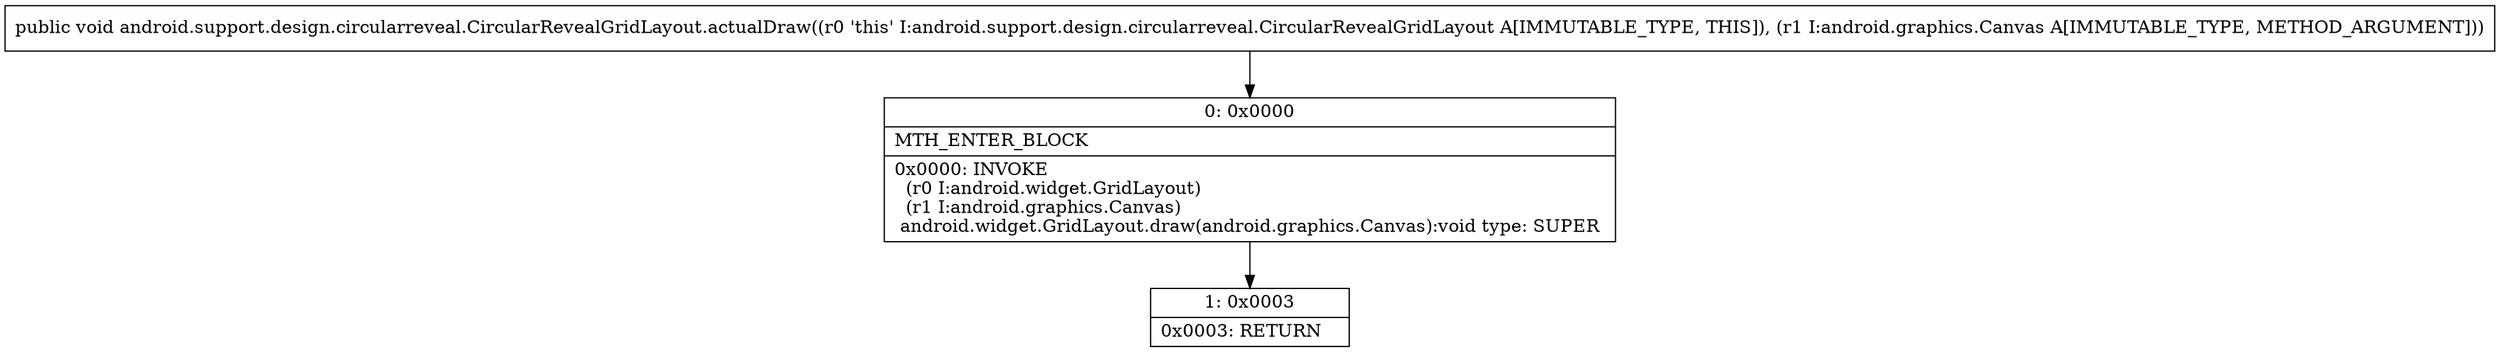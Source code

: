 digraph "CFG forandroid.support.design.circularreveal.CircularRevealGridLayout.actualDraw(Landroid\/graphics\/Canvas;)V" {
Node_0 [shape=record,label="{0\:\ 0x0000|MTH_ENTER_BLOCK\l|0x0000: INVOKE  \l  (r0 I:android.widget.GridLayout)\l  (r1 I:android.graphics.Canvas)\l android.widget.GridLayout.draw(android.graphics.Canvas):void type: SUPER \l}"];
Node_1 [shape=record,label="{1\:\ 0x0003|0x0003: RETURN   \l}"];
MethodNode[shape=record,label="{public void android.support.design.circularreveal.CircularRevealGridLayout.actualDraw((r0 'this' I:android.support.design.circularreveal.CircularRevealGridLayout A[IMMUTABLE_TYPE, THIS]), (r1 I:android.graphics.Canvas A[IMMUTABLE_TYPE, METHOD_ARGUMENT])) }"];
MethodNode -> Node_0;
Node_0 -> Node_1;
}

